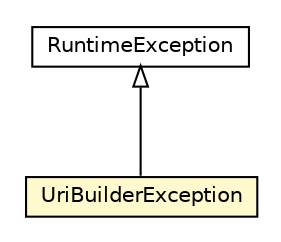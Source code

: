 #!/usr/local/bin/dot
#
# Class diagram 
# Generated by UMLGraph version R5_6-24-gf6e263 (http://www.umlgraph.org/)
#

digraph G {
	edge [fontname="Helvetica",fontsize=10,labelfontname="Helvetica",labelfontsize=10];
	node [fontname="Helvetica",fontsize=10,shape=plaintext];
	nodesep=0.25;
	ranksep=0.5;
	// io.reinert.requestor.uri.UriBuilderException
	c36790 [label=<<table title="io.reinert.requestor.uri.UriBuilderException" border="0" cellborder="1" cellspacing="0" cellpadding="2" port="p" bgcolor="lemonChiffon" href="./UriBuilderException.html">
		<tr><td><table border="0" cellspacing="0" cellpadding="1">
<tr><td align="center" balign="center"> UriBuilderException </td></tr>
		</table></td></tr>
		</table>>, URL="./UriBuilderException.html", fontname="Helvetica", fontcolor="black", fontsize=10.0];
	//io.reinert.requestor.uri.UriBuilderException extends java.lang.RuntimeException
	c36880:p -> c36790:p [dir=back,arrowtail=empty];
	// java.lang.RuntimeException
	c36880 [label=<<table title="java.lang.RuntimeException" border="0" cellborder="1" cellspacing="0" cellpadding="2" port="p" href="https://docs.oracle.com/javase/7/docs/api/java/lang/RuntimeException.html">
		<tr><td><table border="0" cellspacing="0" cellpadding="1">
<tr><td align="center" balign="center"> RuntimeException </td></tr>
		</table></td></tr>
		</table>>, URL="https://docs.oracle.com/javase/7/docs/api/java/lang/RuntimeException.html", fontname="Helvetica", fontcolor="black", fontsize=10.0];
}

